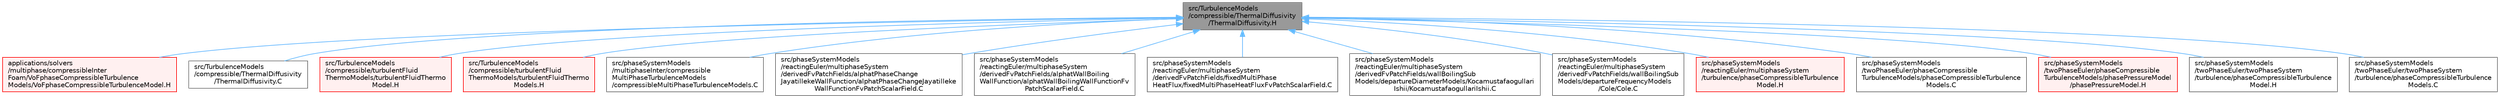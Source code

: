 digraph "src/TurbulenceModels/compressible/ThermalDiffusivity/ThermalDiffusivity.H"
{
 // LATEX_PDF_SIZE
  bgcolor="transparent";
  edge [fontname=Helvetica,fontsize=10,labelfontname=Helvetica,labelfontsize=10];
  node [fontname=Helvetica,fontsize=10,shape=box,height=0.2,width=0.4];
  Node1 [id="Node000001",label="src/TurbulenceModels\l/compressible/ThermalDiffusivity\l/ThermalDiffusivity.H",height=0.2,width=0.4,color="gray40", fillcolor="grey60", style="filled", fontcolor="black",tooltip=" "];
  Node1 -> Node2 [id="edge1_Node000001_Node000002",dir="back",color="steelblue1",style="solid",tooltip=" "];
  Node2 [id="Node000002",label="applications/solvers\l/multiphase/compressibleInter\lFoam/VoFphaseCompressibleTurbulence\lModels/VoFphaseCompressibleTurbulenceModel.H",height=0.2,width=0.4,color="red", fillcolor="#FFF0F0", style="filled",URL="$VoFphaseCompressibleTurbulenceModel_8H.html",tooltip=" "];
  Node1 -> Node4 [id="edge2_Node000001_Node000004",dir="back",color="steelblue1",style="solid",tooltip=" "];
  Node4 [id="Node000004",label="src/TurbulenceModels\l/compressible/ThermalDiffusivity\l/ThermalDiffusivity.C",height=0.2,width=0.4,color="grey40", fillcolor="white", style="filled",URL="$ThermalDiffusivity_8C.html",tooltip=" "];
  Node1 -> Node5 [id="edge3_Node000001_Node000005",dir="back",color="steelblue1",style="solid",tooltip=" "];
  Node5 [id="Node000005",label="src/TurbulenceModels\l/compressible/turbulentFluid\lThermoModels/turbulentFluidThermo\lModel.H",height=0.2,width=0.4,color="red", fillcolor="#FFF0F0", style="filled",URL="$turbulentFluidThermoModel_8H.html",tooltip=" "];
  Node1 -> Node99 [id="edge4_Node000001_Node000099",dir="back",color="steelblue1",style="solid",tooltip=" "];
  Node99 [id="Node000099",label="src/TurbulenceModels\l/compressible/turbulentFluid\lThermoModels/turbulentFluidThermo\lModels.H",height=0.2,width=0.4,color="red", fillcolor="#FFF0F0", style="filled",URL="$turbulentFluidThermoModels_8H.html",tooltip=" "];
  Node1 -> Node102 [id="edge5_Node000001_Node000102",dir="back",color="steelblue1",style="solid",tooltip=" "];
  Node102 [id="Node000102",label="src/phaseSystemModels\l/multiphaseInter/compressible\lMultiPhaseTurbulenceModels\l/compressibleMultiPhaseTurbulenceModels.C",height=0.2,width=0.4,color="grey40", fillcolor="white", style="filled",URL="$compressibleMultiPhaseTurbulenceModels_8C.html",tooltip=" "];
  Node1 -> Node103 [id="edge6_Node000001_Node000103",dir="back",color="steelblue1",style="solid",tooltip=" "];
  Node103 [id="Node000103",label="src/phaseSystemModels\l/reactingEuler/multiphaseSystem\l/derivedFvPatchFields/alphatPhaseChange\lJayatillekeWallFunction/alphatPhaseChangeJayatilleke\lWallFunctionFvPatchScalarField.C",height=0.2,width=0.4,color="grey40", fillcolor="white", style="filled",URL="$alphatPhaseChangeJayatillekeWallFunctionFvPatchScalarField_8C.html",tooltip=" "];
  Node1 -> Node104 [id="edge7_Node000001_Node000104",dir="back",color="steelblue1",style="solid",tooltip=" "];
  Node104 [id="Node000104",label="src/phaseSystemModels\l/reactingEuler/multiphaseSystem\l/derivedFvPatchFields/alphatWallBoiling\lWallFunction/alphatWallBoilingWallFunctionFv\lPatchScalarField.C",height=0.2,width=0.4,color="grey40", fillcolor="white", style="filled",URL="$alphatWallBoilingWallFunctionFvPatchScalarField_8C.html",tooltip=" "];
  Node1 -> Node105 [id="edge8_Node000001_Node000105",dir="back",color="steelblue1",style="solid",tooltip=" "];
  Node105 [id="Node000105",label="src/phaseSystemModels\l/reactingEuler/multiphaseSystem\l/derivedFvPatchFields/fixedMultiPhase\lHeatFlux/fixedMultiPhaseHeatFluxFvPatchScalarField.C",height=0.2,width=0.4,color="grey40", fillcolor="white", style="filled",URL="$fixedMultiPhaseHeatFluxFvPatchScalarField_8C.html",tooltip=" "];
  Node1 -> Node106 [id="edge9_Node000001_Node000106",dir="back",color="steelblue1",style="solid",tooltip=" "];
  Node106 [id="Node000106",label="src/phaseSystemModels\l/reactingEuler/multiphaseSystem\l/derivedFvPatchFields/wallBoilingSub\lModels/departureDiameterModels/Kocamustafaogullari\lIshii/KocamustafaogullariIshii.C",height=0.2,width=0.4,color="grey40", fillcolor="white", style="filled",URL="$KocamustafaogullariIshii_8C.html",tooltip=" "];
  Node1 -> Node107 [id="edge10_Node000001_Node000107",dir="back",color="steelblue1",style="solid",tooltip=" "];
  Node107 [id="Node000107",label="src/phaseSystemModels\l/reactingEuler/multiphaseSystem\l/derivedFvPatchFields/wallBoilingSub\lModels/departureFrequencyModels\l/Cole/Cole.C",height=0.2,width=0.4,color="grey40", fillcolor="white", style="filled",URL="$Cole_8C.html",tooltip=" "];
  Node1 -> Node108 [id="edge11_Node000001_Node000108",dir="back",color="steelblue1",style="solid",tooltip=" "];
  Node108 [id="Node000108",label="src/phaseSystemModels\l/reactingEuler/multiphaseSystem\l/turbulence/phaseCompressibleTurbulence\lModel.H",height=0.2,width=0.4,color="red", fillcolor="#FFF0F0", style="filled",URL="$reactingEuler_2multiphaseSystem_2turbulence_2phaseCompressibleTurbulenceModel_8H.html",tooltip=" "];
  Node1 -> Node110 [id="edge12_Node000001_Node000110",dir="back",color="steelblue1",style="solid",tooltip=" "];
  Node110 [id="Node000110",label="src/phaseSystemModels\l/twoPhaseEuler/phaseCompressible\lTurbulenceModels/phaseCompressibleTurbulence\lModels.C",height=0.2,width=0.4,color="grey40", fillcolor="white", style="filled",URL="$phaseCompressibleTurbulenceModels_2phaseCompressibleTurbulenceModels_8C.html",tooltip=" "];
  Node1 -> Node111 [id="edge13_Node000001_Node000111",dir="back",color="steelblue1",style="solid",tooltip=" "];
  Node111 [id="Node000111",label="src/phaseSystemModels\l/twoPhaseEuler/phaseCompressible\lTurbulenceModels/phasePressureModel\l/phasePressureModel.H",height=0.2,width=0.4,color="red", fillcolor="#FFF0F0", style="filled",URL="$twoPhaseEuler_2phaseCompressibleTurbulenceModels_2phasePressureModel_2phasePressureModel_8H.html",tooltip=" "];
  Node1 -> Node113 [id="edge14_Node000001_Node000113",dir="back",color="steelblue1",style="solid",tooltip=" "];
  Node113 [id="Node000113",label="src/phaseSystemModels\l/twoPhaseEuler/twoPhaseSystem\l/turbulence/phaseCompressibleTurbulence\lModel.H",height=0.2,width=0.4,color="grey40", fillcolor="white", style="filled",URL="$twoPhaseEuler_2twoPhaseSystem_2turbulence_2phaseCompressibleTurbulenceModel_8H.html",tooltip=" "];
  Node1 -> Node114 [id="edge15_Node000001_Node000114",dir="back",color="steelblue1",style="solid",tooltip=" "];
  Node114 [id="Node000114",label="src/phaseSystemModels\l/twoPhaseEuler/twoPhaseSystem\l/turbulence/phaseCompressibleTurbulence\lModels.C",height=0.2,width=0.4,color="grey40", fillcolor="white", style="filled",URL="$twoPhaseSystem_2turbulence_2phaseCompressibleTurbulenceModels_8C.html",tooltip=" "];
}
